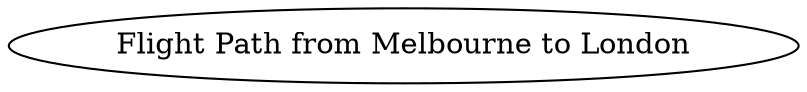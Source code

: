 digraph Perl
{
graph [ rankdir="TB" ]
node [ shape="oval" ]
edge [ color="grey" ]
"node.1" [ label="Flight Path from Melbourne to London" ]
}
